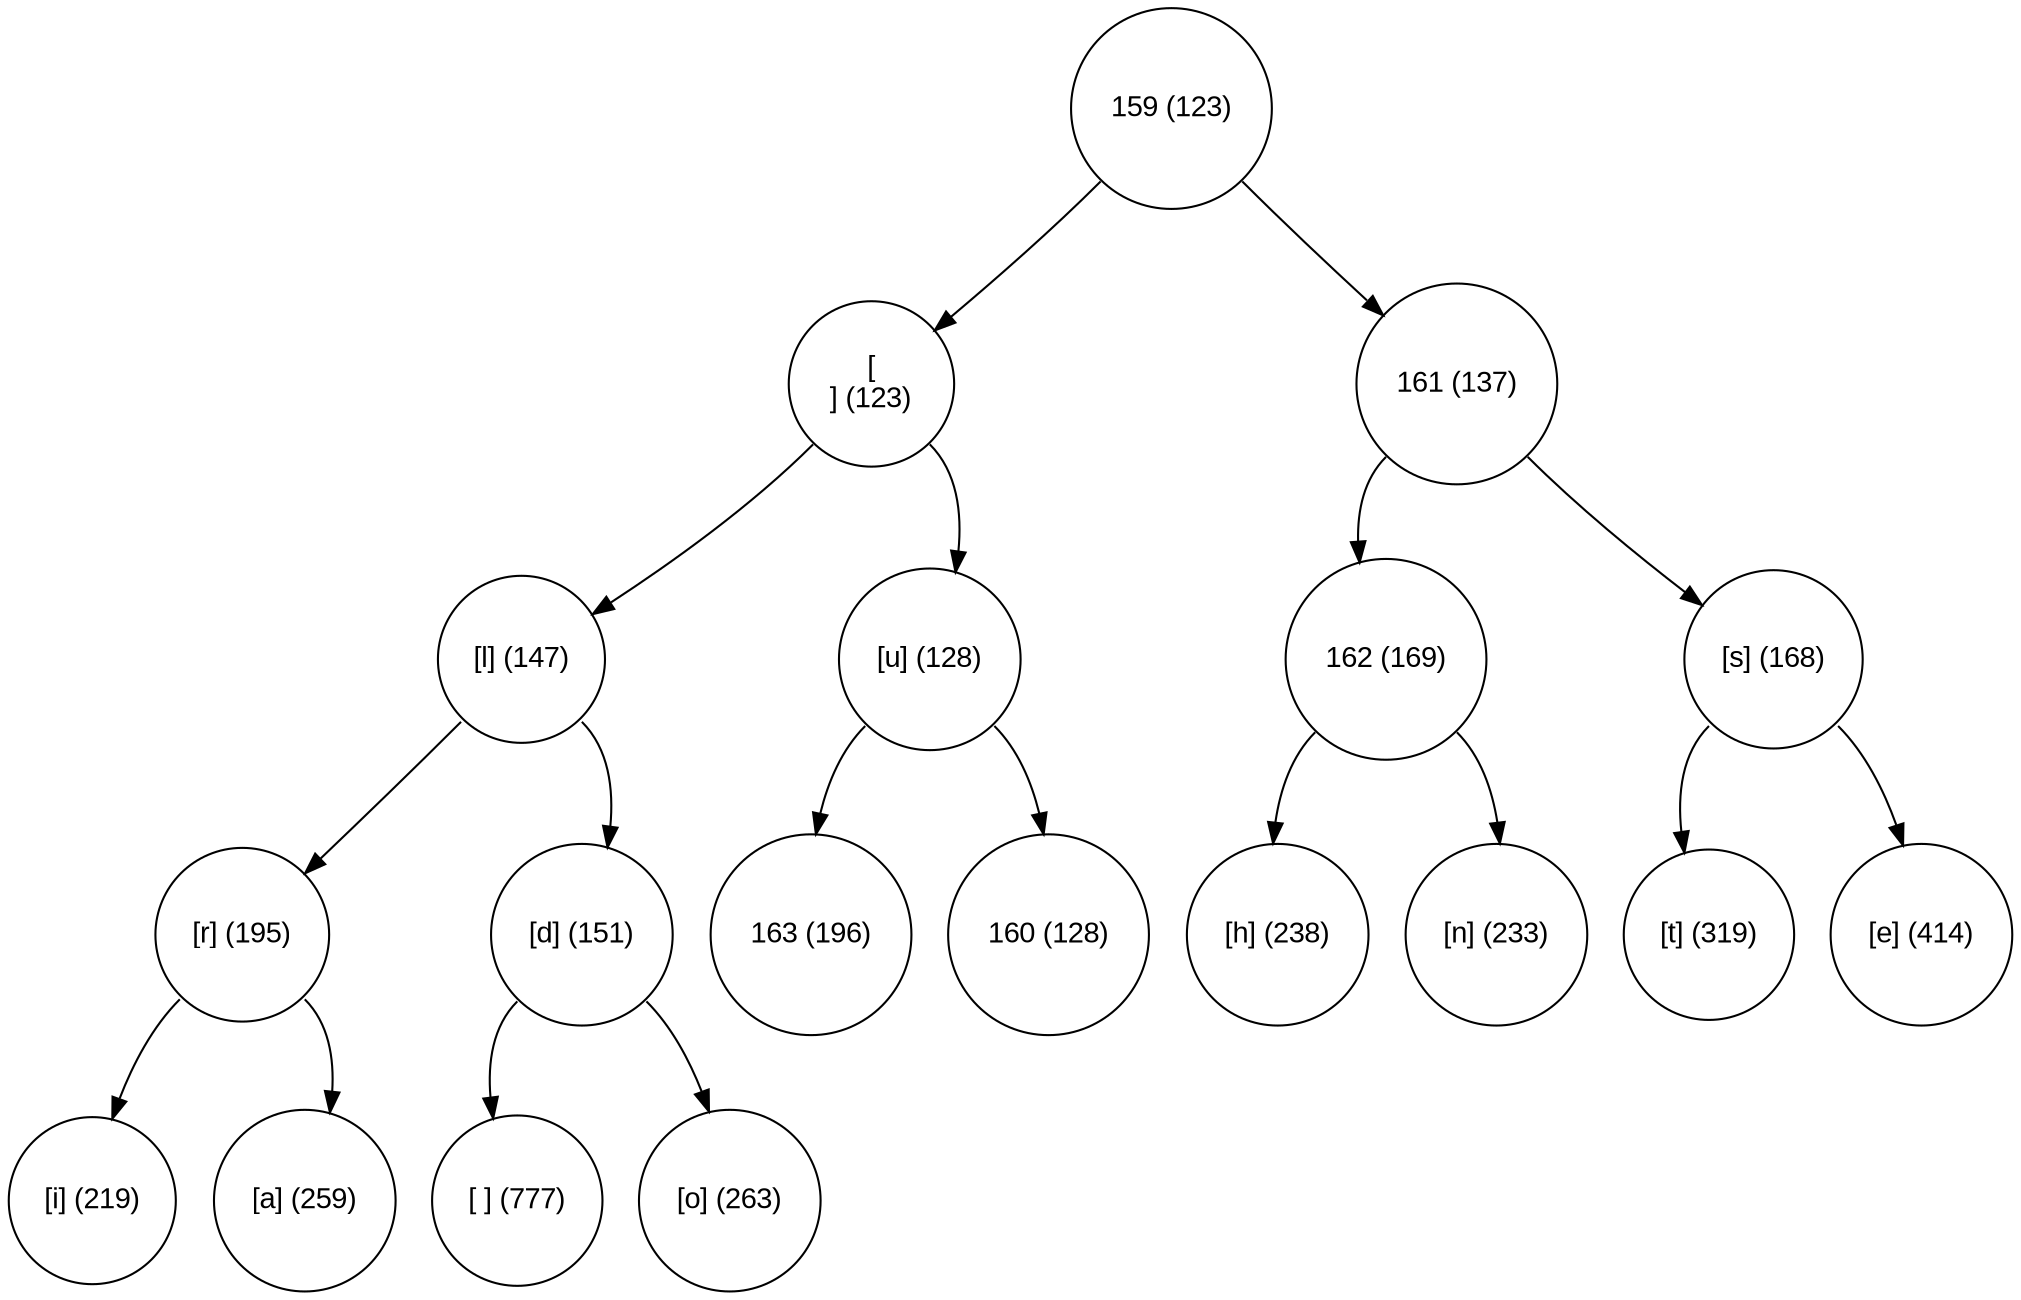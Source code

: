 digraph move_down {
	node [fontname="Arial", shape="circle", width=0.5]; 

	0 [label = "159 (123)"];
	0:sw -> 1;
	1 [label = "[
] (123)"];
	1:sw -> 3;
	3 [label = "[l] (147)"];
	3:sw -> 7;
	7 [label = "[r] (195)"];
	7:sw -> 15;
	15 [label = "[i] (219)"];
	7:se -> 16;
	16 [label = "[a] (259)"];
	3:se -> 8;
	8 [label = "[d] (151)"];
	8:sw -> 17;
	17 [label = "[ ] (777)"];
	8:se -> 18;
	18 [label = "[o] (263)"];
	1:se -> 4;
	4 [label = "[u] (128)"];
	4:sw -> 9;
	9 [label = "163 (196)"];
	4:se -> 10;
	10 [label = "160 (128)"];
	0:se -> 2;
	2 [label = "161 (137)"];
	2:sw -> 5;
	5 [label = "162 (169)"];
	5:sw -> 11;
	11 [label = "[h] (238)"];
	5:se -> 12;
	12 [label = "[n] (233)"];
	2:se -> 6;
	6 [label = "[s] (168)"];
	6:sw -> 13;
	13 [label = "[t] (319)"];
	6:se -> 14;
	14 [label = "[e] (414)"];
}
